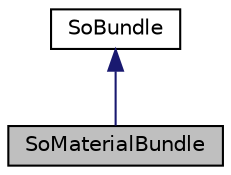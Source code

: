 digraph "SoMaterialBundle"
{
 // LATEX_PDF_SIZE
  edge [fontname="Helvetica",fontsize="10",labelfontname="Helvetica",labelfontsize="10"];
  node [fontname="Helvetica",fontsize="10",shape=record];
  Node1 [label="SoMaterialBundle",height=0.2,width=0.4,color="black", fillcolor="grey75", style="filled", fontcolor="black",tooltip="The SoMaterialBundle class simplifies material handling."];
  Node2 -> Node1 [dir="back",color="midnightblue",fontsize="10",style="solid",fontname="Helvetica"];
  Node2 [label="SoBundle",height=0.2,width=0.4,color="black", fillcolor="white", style="filled",URL="$classSoBundle.html",tooltip="The SoBundle class is the superclass for all bundle classes."];
}
